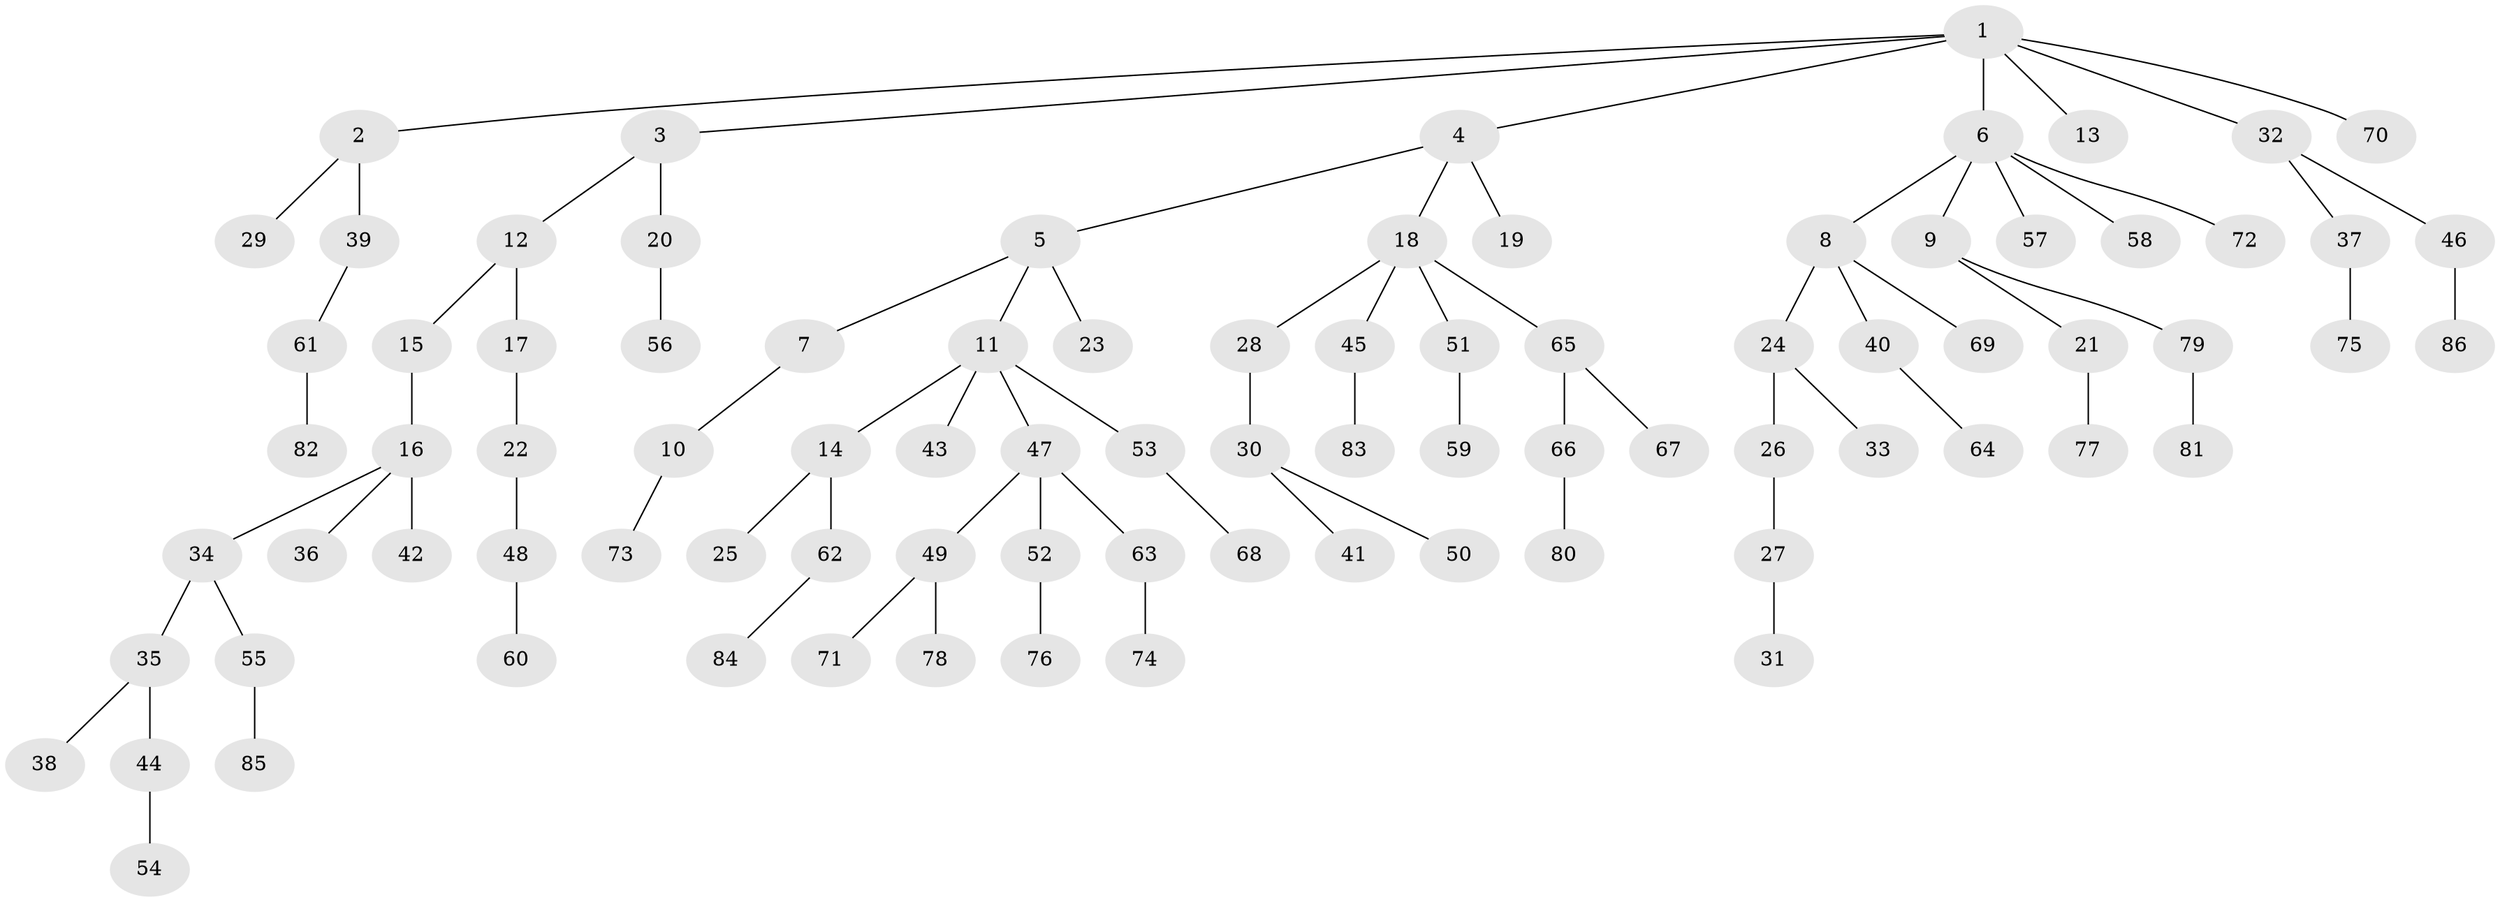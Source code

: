 // coarse degree distribution, {12: 0.04, 6: 0.04, 3: 0.08, 2: 0.12, 1: 0.72}
// Generated by graph-tools (version 1.1) at 2025/19/03/04/25 18:19:22]
// undirected, 86 vertices, 85 edges
graph export_dot {
graph [start="1"]
  node [color=gray90,style=filled];
  1;
  2;
  3;
  4;
  5;
  6;
  7;
  8;
  9;
  10;
  11;
  12;
  13;
  14;
  15;
  16;
  17;
  18;
  19;
  20;
  21;
  22;
  23;
  24;
  25;
  26;
  27;
  28;
  29;
  30;
  31;
  32;
  33;
  34;
  35;
  36;
  37;
  38;
  39;
  40;
  41;
  42;
  43;
  44;
  45;
  46;
  47;
  48;
  49;
  50;
  51;
  52;
  53;
  54;
  55;
  56;
  57;
  58;
  59;
  60;
  61;
  62;
  63;
  64;
  65;
  66;
  67;
  68;
  69;
  70;
  71;
  72;
  73;
  74;
  75;
  76;
  77;
  78;
  79;
  80;
  81;
  82;
  83;
  84;
  85;
  86;
  1 -- 2;
  1 -- 3;
  1 -- 4;
  1 -- 6;
  1 -- 13;
  1 -- 32;
  1 -- 70;
  2 -- 29;
  2 -- 39;
  3 -- 12;
  3 -- 20;
  4 -- 5;
  4 -- 18;
  4 -- 19;
  5 -- 7;
  5 -- 11;
  5 -- 23;
  6 -- 8;
  6 -- 9;
  6 -- 57;
  6 -- 58;
  6 -- 72;
  7 -- 10;
  8 -- 24;
  8 -- 40;
  8 -- 69;
  9 -- 21;
  9 -- 79;
  10 -- 73;
  11 -- 14;
  11 -- 43;
  11 -- 47;
  11 -- 53;
  12 -- 15;
  12 -- 17;
  14 -- 25;
  14 -- 62;
  15 -- 16;
  16 -- 34;
  16 -- 36;
  16 -- 42;
  17 -- 22;
  18 -- 28;
  18 -- 45;
  18 -- 51;
  18 -- 65;
  20 -- 56;
  21 -- 77;
  22 -- 48;
  24 -- 26;
  24 -- 33;
  26 -- 27;
  27 -- 31;
  28 -- 30;
  30 -- 41;
  30 -- 50;
  32 -- 37;
  32 -- 46;
  34 -- 35;
  34 -- 55;
  35 -- 38;
  35 -- 44;
  37 -- 75;
  39 -- 61;
  40 -- 64;
  44 -- 54;
  45 -- 83;
  46 -- 86;
  47 -- 49;
  47 -- 52;
  47 -- 63;
  48 -- 60;
  49 -- 71;
  49 -- 78;
  51 -- 59;
  52 -- 76;
  53 -- 68;
  55 -- 85;
  61 -- 82;
  62 -- 84;
  63 -- 74;
  65 -- 66;
  65 -- 67;
  66 -- 80;
  79 -- 81;
}
